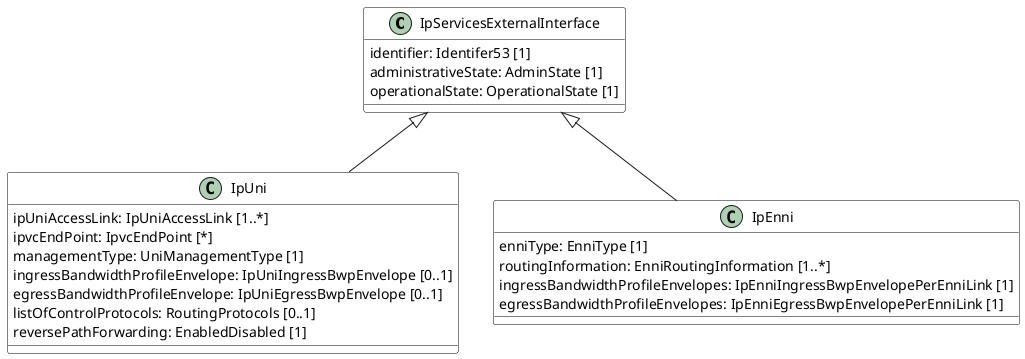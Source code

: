 @startuml
skinparam {
    ClassBackgroundColor White
    ClassBorderColor Black
}

class IpServicesExternalInterface{
    identifier: Identifer53 [1]
    administrativeState: AdminState [1]
    operationalState: OperationalState [1]
}


class IpUni {
    ipUniAccessLink: IpUniAccessLink [1..*]
    ipvcEndPoint: IpvcEndPoint [*]
    managementType: UniManagementType [1]
    ingressBandwidthProfileEnvelope: IpUniIngressBwpEnvelope [0..1]
    egressBandwidthProfileEnvelope: IpUniEgressBwpEnvelope [0..1]
    listOfControlProtocols: RoutingProtocols [0..1]
    reversePathForwarding: EnabledDisabled [1]
}


class IpEnni {
  enniType: EnniType [1]
  routingInformation: EnniRoutingInformation [1..*]
  ingressBandwidthProfileEnvelopes: IpEnniIngressBwpEnvelopePerEnniLink [1]
  egressBandwidthProfileEnvelopes: IpEnniEgressBwpEnvelopePerEnniLink [1] 
}


IpServicesExternalInterface  <|-- IpUni
IpServicesExternalInterface <|-- IpEnni

@enduml